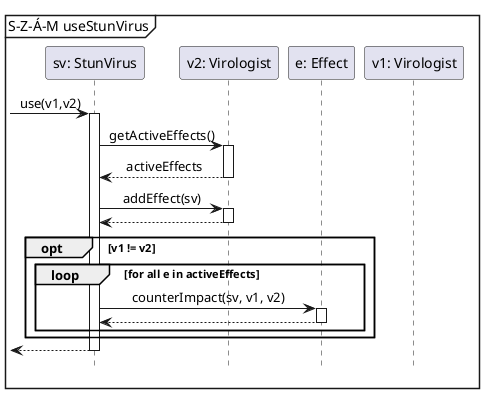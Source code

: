 @startuml
hide footbox
skinparam sequenceMessageAlign center

mainframe S-Z-Á-M useStunVirus
participant "sv: StunVirus" as sv
participant "v2: Virologist" as v2
participant "e: Effect" as e
participant "v1: Virologist" as v1

 -> sv++ : use(v1,v2)
    sv -> v2++ : getActiveEffects()
    return activeEffects
    sv -> v2++ : addEffect(sv)
    return
    opt v1 != v2
        loop for all e in activeEffects
            sv -> e++ : counterImpact(sv, v1, v2)
            return
        end
    end
 return
@enduml